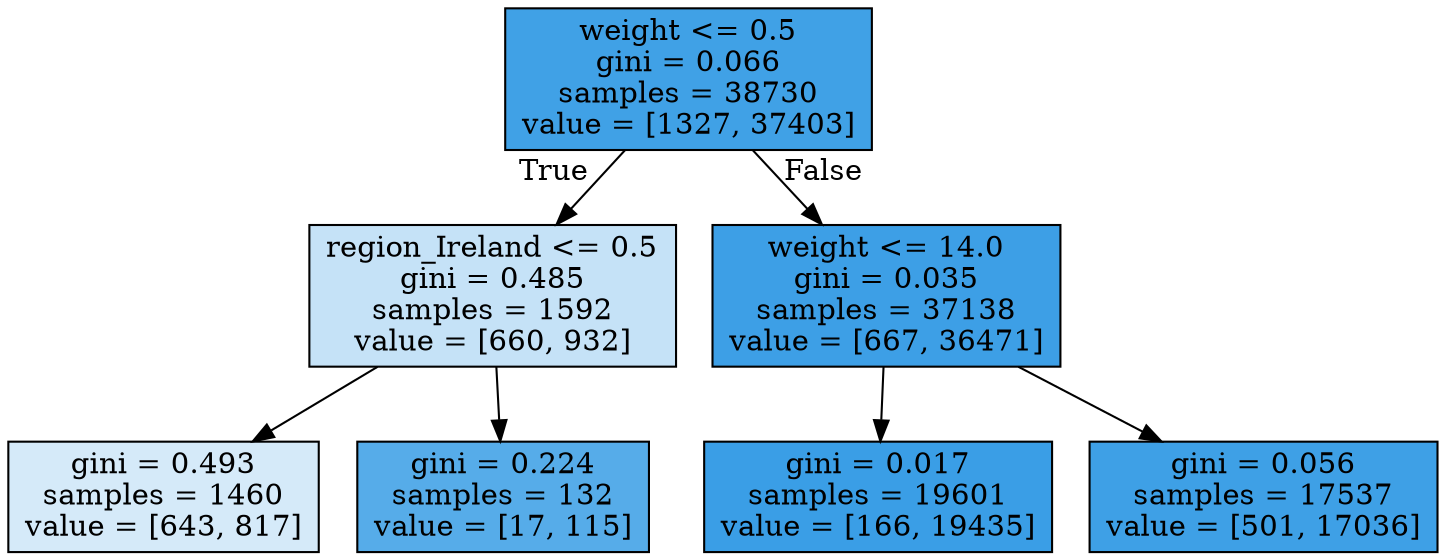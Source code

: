 digraph Tree {
node [shape=box, style="filled", color="black"] ;
0 [label="weight <= 0.5\ngini = 0.066\nsamples = 38730\nvalue = [1327, 37403]", fillcolor="#399de5f6"] ;
1 [label="region_Ireland <= 0.5\ngini = 0.485\nsamples = 1592\nvalue = [660, 932]", fillcolor="#399de54a"] ;
0 -> 1 [labeldistance=2.5, labelangle=45, headlabel="True"] ;
2 [label="gini = 0.493\nsamples = 1460\nvalue = [643, 817]", fillcolor="#399de536"] ;
1 -> 2 ;
3 [label="gini = 0.224\nsamples = 132\nvalue = [17, 115]", fillcolor="#399de5d9"] ;
1 -> 3 ;
4 [label="weight <= 14.0\ngini = 0.035\nsamples = 37138\nvalue = [667, 36471]", fillcolor="#399de5fa"] ;
0 -> 4 [labeldistance=2.5, labelangle=-45, headlabel="False"] ;
5 [label="gini = 0.017\nsamples = 19601\nvalue = [166, 19435]", fillcolor="#399de5fd"] ;
4 -> 5 ;
6 [label="gini = 0.056\nsamples = 17537\nvalue = [501, 17036]", fillcolor="#399de5f8"] ;
4 -> 6 ;
}